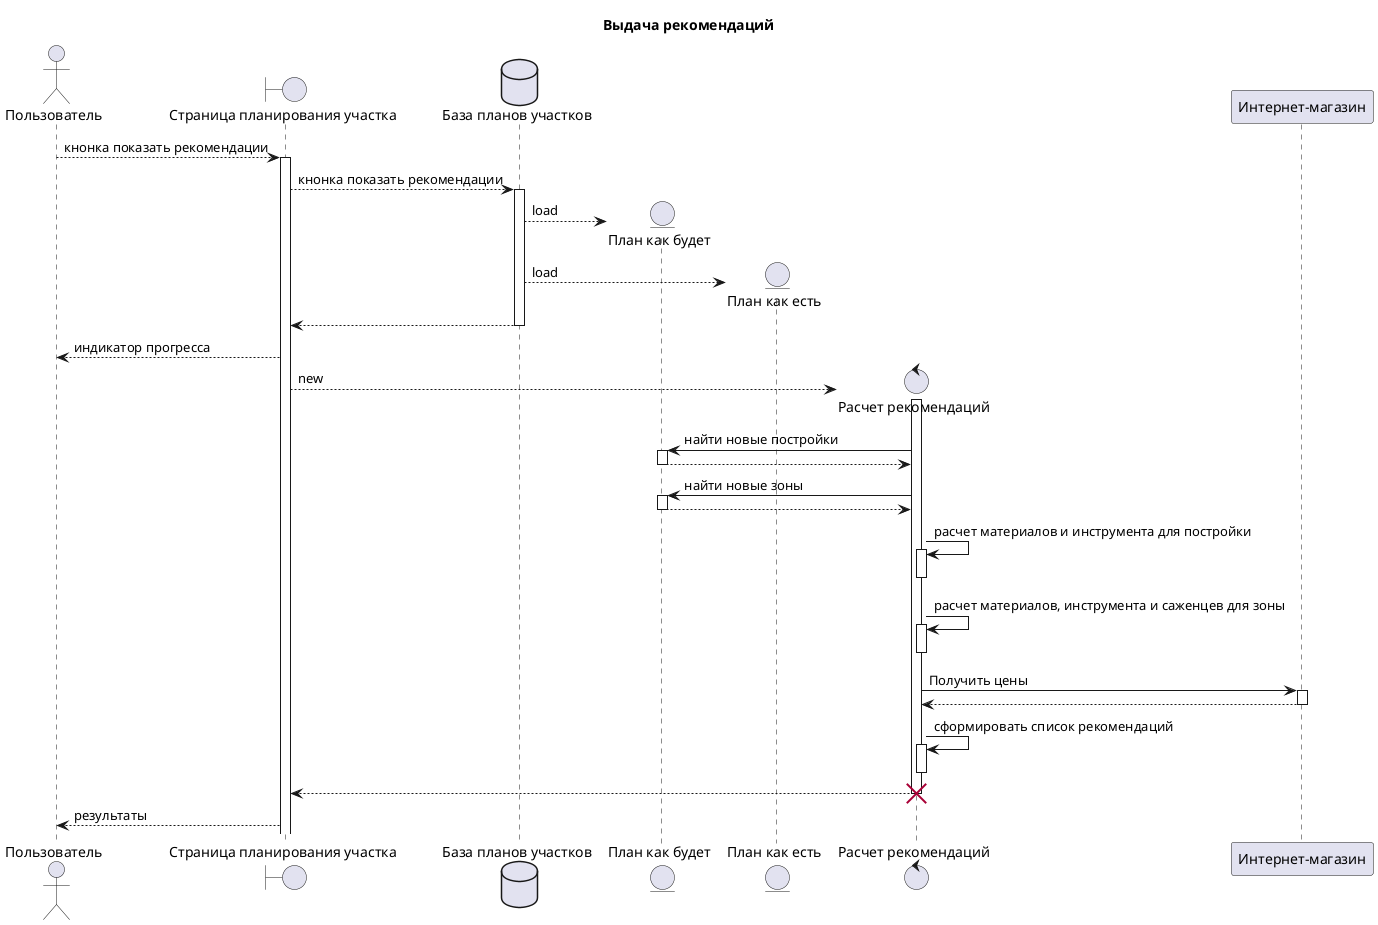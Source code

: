 @startuml

title Выдача рекомендаций

actor "Пользователь" as User
boundary "Страница планирования участка" as Page
database "База планов участков" as DB

User --> Page ++ : кнонка показать рекомендации
Page --> DB   ++ : кнонка показать рекомендации

entity "План как будет" as PlanToBe
entity "План как есть"  as PlanAsIs

DB --> PlanToBe ** : load
DB --> PlanAsIs ** : load

Page <-- DB --
Page --> User : индикатор прогресса

create control "Расчет рекомендаций" as Calculator
Page --> Calculator ++ : new

Calculator -> PlanToBe ++ : найти новые постройки
Calculator <-- PlanToBe --
Calculator -> PlanToBe ++ : найти новые зоны
Calculator <-- PlanToBe --

Calculator -> Calculator ++ : расчет материалов и инструмента для постройки
deactivate Calculator

Calculator -> Calculator ++ : расчет материалов, инструмента и саженцев для зоны
deactivate Calculator

participant "Интернет-магазин" as InternetStore
Calculator -> InternetStore ++ : Получить цены
Calculator <-- InternetStore --

Calculator -> Calculator ++ : сформировать список рекомендаций
deactivate Calculator

Calculator --> Page
destroy Calculator

Page --> User : результаты

@enduml